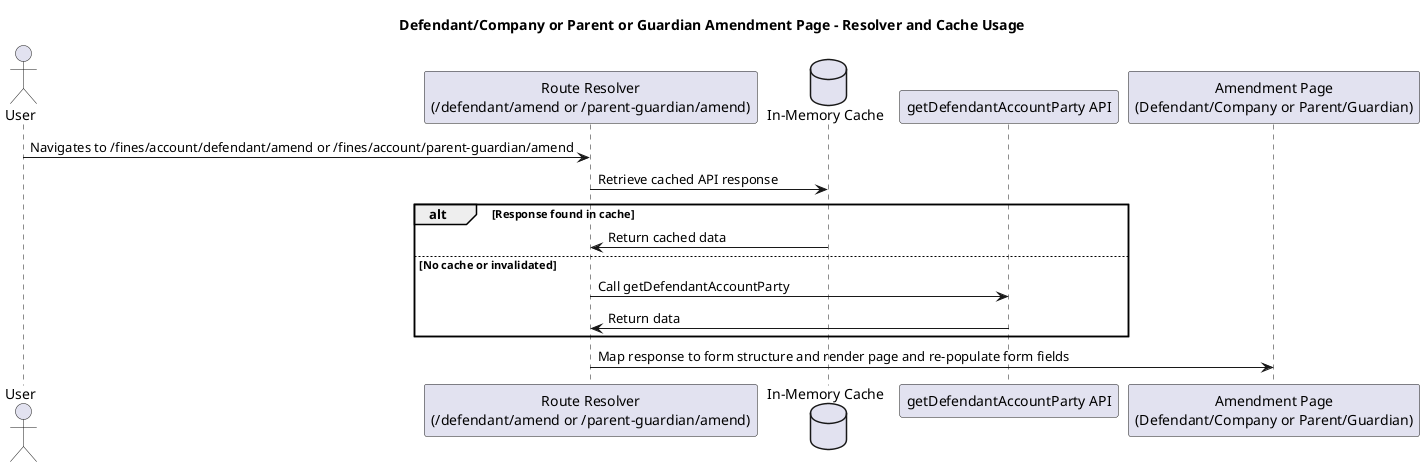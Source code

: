 @startuml
title Defendant/Company or Parent or Guardian Amendment Page - Resolver and Cache Usage

actor User
participant "Route Resolver\n(/defendant/amend or /parent-guardian/amend)" as Resolver
database "In-Memory Cache" as Cache
participant "getDefendantAccountParty API" as API
participant "Amendment Page\n(Defendant/Company or Parent/Guardian)" as Page

User -> Resolver : Navigates to /fines/account/defendant/amend or /fines/account/parent-guardian/amend 
Resolver -> Cache : Retrieve cached API response

alt Response found in cache
    Cache -> Resolver : Return cached data
else No cache or invalidated
    Resolver -> API : Call getDefendantAccountParty
    API -> Resolver : Return data
end

Resolver -> Page : Map response to form structure and render page and re-populate form fields
@enduml